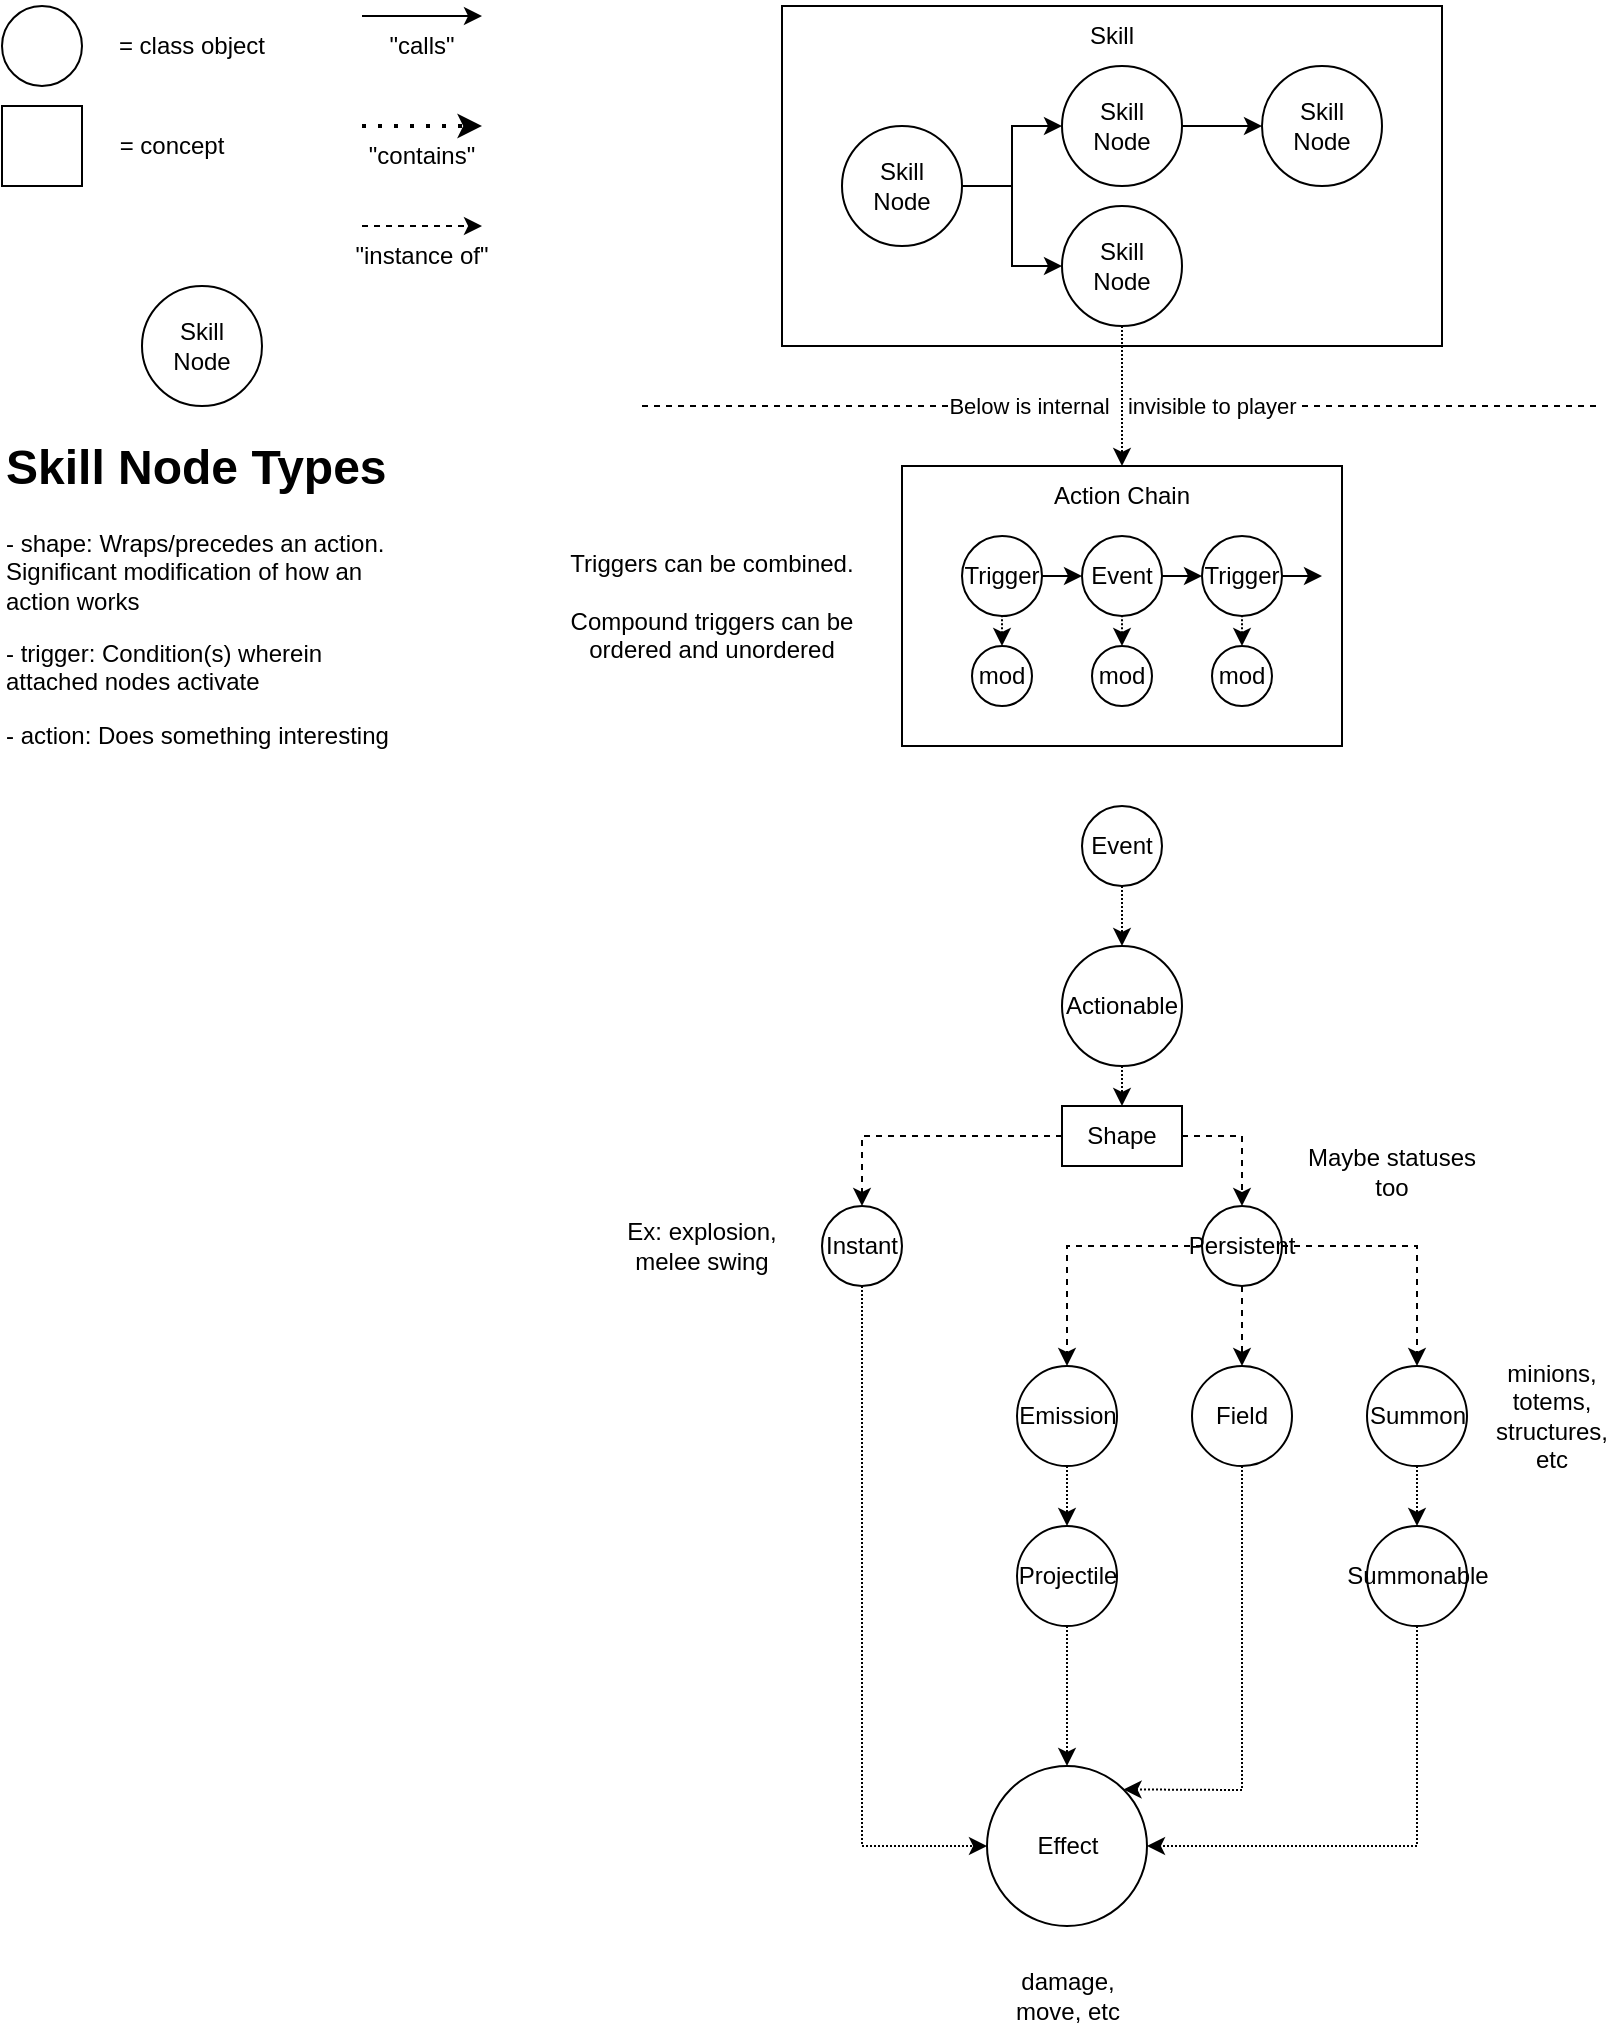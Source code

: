 <mxfile version="24.5.2" type="device">
  <diagram name="Page-1" id="iW3yQBBExaVnJd8Yr-Wd">
    <mxGraphModel dx="2074" dy="1106" grid="1" gridSize="10" guides="1" tooltips="1" connect="1" arrows="1" fold="1" page="1" pageScale="1" pageWidth="850" pageHeight="1100" math="0" shadow="0">
      <root>
        <mxCell id="0" />
        <mxCell id="1" parent="0" />
        <mxCell id="FArzSYG2MaIiURq2nYFA-11" value="" style="ellipse;whiteSpace=wrap;html=1;aspect=fixed;" vertex="1" parent="1">
          <mxGeometry x="40" y="40" width="40" height="40" as="geometry" />
        </mxCell>
        <mxCell id="FArzSYG2MaIiURq2nYFA-12" value="= class object" style="text;html=1;align=center;verticalAlign=middle;whiteSpace=wrap;rounded=0;" vertex="1" parent="1">
          <mxGeometry x="90" y="45" width="90" height="30" as="geometry" />
        </mxCell>
        <mxCell id="FArzSYG2MaIiURq2nYFA-13" value="" style="rounded=0;whiteSpace=wrap;html=1;" vertex="1" parent="1">
          <mxGeometry x="40" y="90" width="40" height="40" as="geometry" />
        </mxCell>
        <mxCell id="FArzSYG2MaIiURq2nYFA-14" value="= concept" style="text;html=1;align=center;verticalAlign=middle;whiteSpace=wrap;rounded=0;" vertex="1" parent="1">
          <mxGeometry x="80" y="95" width="90" height="30" as="geometry" />
        </mxCell>
        <mxCell id="FArzSYG2MaIiURq2nYFA-25" value="&lt;div&gt;Below is internal &amp;nbsp; invisible to player&lt;/div&gt;" style="endArrow=none;dashed=1;html=1;rounded=0;" edge="1" parent="1">
          <mxGeometry width="50" height="50" relative="1" as="geometry">
            <mxPoint x="360" y="240" as="sourcePoint" />
            <mxPoint x="840" y="240" as="targetPoint" />
          </mxGeometry>
        </mxCell>
        <mxCell id="FArzSYG2MaIiURq2nYFA-27" value="" style="group" vertex="1" connectable="0" parent="1">
          <mxGeometry x="430" y="40" width="330" height="170" as="geometry" />
        </mxCell>
        <mxCell id="FArzSYG2MaIiURq2nYFA-15" value="" style="rounded=0;whiteSpace=wrap;html=1;" vertex="1" parent="FArzSYG2MaIiURq2nYFA-27">
          <mxGeometry width="330" height="170" as="geometry" />
        </mxCell>
        <mxCell id="FArzSYG2MaIiURq2nYFA-22" style="edgeStyle=orthogonalEdgeStyle;rounded=0;orthogonalLoop=1;jettySize=auto;html=1;exitX=1;exitY=0.5;exitDx=0;exitDy=0;entryX=0;entryY=0.5;entryDx=0;entryDy=0;" edge="1" parent="FArzSYG2MaIiURq2nYFA-27" source="FArzSYG2MaIiURq2nYFA-16" target="FArzSYG2MaIiURq2nYFA-18">
          <mxGeometry relative="1" as="geometry" />
        </mxCell>
        <mxCell id="FArzSYG2MaIiURq2nYFA-23" style="edgeStyle=orthogonalEdgeStyle;rounded=0;orthogonalLoop=1;jettySize=auto;html=1;exitX=1;exitY=0.5;exitDx=0;exitDy=0;entryX=0;entryY=0.5;entryDx=0;entryDy=0;" edge="1" parent="FArzSYG2MaIiURq2nYFA-27" source="FArzSYG2MaIiURq2nYFA-16" target="FArzSYG2MaIiURq2nYFA-19">
          <mxGeometry relative="1" as="geometry" />
        </mxCell>
        <mxCell id="FArzSYG2MaIiURq2nYFA-16" value="&lt;div&gt;Skill&lt;/div&gt;&lt;div&gt;Node&lt;br&gt;&lt;/div&gt;" style="ellipse;whiteSpace=wrap;html=1;aspect=fixed;" vertex="1" parent="FArzSYG2MaIiURq2nYFA-27">
          <mxGeometry x="30" y="60" width="60" height="60" as="geometry" />
        </mxCell>
        <mxCell id="FArzSYG2MaIiURq2nYFA-21" style="edgeStyle=orthogonalEdgeStyle;rounded=0;orthogonalLoop=1;jettySize=auto;html=1;exitX=1;exitY=0.5;exitDx=0;exitDy=0;entryX=0;entryY=0.5;entryDx=0;entryDy=0;" edge="1" parent="FArzSYG2MaIiURq2nYFA-27" source="FArzSYG2MaIiURq2nYFA-18" target="FArzSYG2MaIiURq2nYFA-20">
          <mxGeometry relative="1" as="geometry" />
        </mxCell>
        <mxCell id="FArzSYG2MaIiURq2nYFA-18" value="&lt;div&gt;Skill&lt;/div&gt;&lt;div&gt;Node&lt;br&gt;&lt;/div&gt;" style="ellipse;whiteSpace=wrap;html=1;aspect=fixed;" vertex="1" parent="FArzSYG2MaIiURq2nYFA-27">
          <mxGeometry x="140" y="30" width="60" height="60" as="geometry" />
        </mxCell>
        <mxCell id="FArzSYG2MaIiURq2nYFA-19" value="&lt;div&gt;Skill&lt;/div&gt;&lt;div&gt;Node&lt;br&gt;&lt;/div&gt;" style="ellipse;whiteSpace=wrap;html=1;aspect=fixed;" vertex="1" parent="FArzSYG2MaIiURq2nYFA-27">
          <mxGeometry x="140" y="100" width="60" height="60" as="geometry" />
        </mxCell>
        <mxCell id="FArzSYG2MaIiURq2nYFA-20" value="&lt;div&gt;Skill&lt;/div&gt;&lt;div&gt;Node&lt;br&gt;&lt;/div&gt;" style="ellipse;whiteSpace=wrap;html=1;aspect=fixed;" vertex="1" parent="FArzSYG2MaIiURq2nYFA-27">
          <mxGeometry x="240" y="30" width="60" height="60" as="geometry" />
        </mxCell>
        <mxCell id="FArzSYG2MaIiURq2nYFA-24" value="Skill" style="text;html=1;align=center;verticalAlign=middle;whiteSpace=wrap;rounded=0;" vertex="1" parent="FArzSYG2MaIiURq2nYFA-27">
          <mxGeometry x="135" width="60" height="30" as="geometry" />
        </mxCell>
        <mxCell id="FArzSYG2MaIiURq2nYFA-30" value="" style="group" vertex="1" connectable="0" parent="1">
          <mxGeometry x="40" y="180" width="200" height="270" as="geometry" />
        </mxCell>
        <mxCell id="FArzSYG2MaIiURq2nYFA-17" value="&lt;div&gt;Skill&lt;/div&gt;&lt;div&gt;Node&lt;br&gt;&lt;/div&gt;" style="ellipse;whiteSpace=wrap;html=1;aspect=fixed;" vertex="1" parent="FArzSYG2MaIiURq2nYFA-30">
          <mxGeometry x="70" width="60" height="60" as="geometry" />
        </mxCell>
        <mxCell id="FArzSYG2MaIiURq2nYFA-29" value="&lt;h1 style=&quot;margin-top: 0px;&quot;&gt;Skill Node Types&lt;br&gt;&lt;/h1&gt;&lt;p&gt;- shape: Wraps/precedes an action. Significant modification of how an action works&lt;br&gt;&lt;/p&gt;&lt;p&gt;- trigger: Condition(s) wherein attached nodes activate&lt;br&gt;&lt;/p&gt;&lt;p&gt;- action: Does something interesting&lt;br&gt;&lt;/p&gt;" style="text;html=1;whiteSpace=wrap;overflow=hidden;rounded=0;" vertex="1" parent="FArzSYG2MaIiURq2nYFA-30">
          <mxGeometry y="70" width="200" height="200" as="geometry" />
        </mxCell>
        <mxCell id="FArzSYG2MaIiURq2nYFA-8" value="" style="rounded=0;whiteSpace=wrap;html=1;" vertex="1" parent="1">
          <mxGeometry x="490" y="270" width="220" height="140" as="geometry" />
        </mxCell>
        <mxCell id="FArzSYG2MaIiURq2nYFA-4" style="edgeStyle=orthogonalEdgeStyle;rounded=0;orthogonalLoop=1;jettySize=auto;html=1;exitX=1;exitY=0.5;exitDx=0;exitDy=0;entryX=0;entryY=0.5;entryDx=0;entryDy=0;" edge="1" parent="1" source="FArzSYG2MaIiURq2nYFA-1" target="FArzSYG2MaIiURq2nYFA-2">
          <mxGeometry relative="1" as="geometry" />
        </mxCell>
        <mxCell id="FArzSYG2MaIiURq2nYFA-1" value="Trigger" style="ellipse;whiteSpace=wrap;html=1;aspect=fixed;" vertex="1" parent="1">
          <mxGeometry x="520" y="305" width="40" height="40" as="geometry" />
        </mxCell>
        <mxCell id="FArzSYG2MaIiURq2nYFA-5" style="edgeStyle=orthogonalEdgeStyle;rounded=0;orthogonalLoop=1;jettySize=auto;html=1;exitX=1;exitY=0.5;exitDx=0;exitDy=0;entryX=0;entryY=0.5;entryDx=0;entryDy=0;" edge="1" parent="1" source="FArzSYG2MaIiURq2nYFA-2" target="FArzSYG2MaIiURq2nYFA-3">
          <mxGeometry relative="1" as="geometry" />
        </mxCell>
        <mxCell id="FArzSYG2MaIiURq2nYFA-2" value="Event" style="ellipse;whiteSpace=wrap;html=1;aspect=fixed;" vertex="1" parent="1">
          <mxGeometry x="580" y="305" width="40" height="40" as="geometry" />
        </mxCell>
        <mxCell id="FArzSYG2MaIiURq2nYFA-6" style="edgeStyle=orthogonalEdgeStyle;rounded=0;orthogonalLoop=1;jettySize=auto;html=1;exitX=1;exitY=0.5;exitDx=0;exitDy=0;" edge="1" parent="1" source="FArzSYG2MaIiURq2nYFA-3">
          <mxGeometry relative="1" as="geometry">
            <mxPoint x="700" y="324.944" as="targetPoint" />
          </mxGeometry>
        </mxCell>
        <mxCell id="FArzSYG2MaIiURq2nYFA-3" value="Trigger" style="ellipse;whiteSpace=wrap;html=1;aspect=fixed;" vertex="1" parent="1">
          <mxGeometry x="640" y="305" width="40" height="40" as="geometry" />
        </mxCell>
        <mxCell id="FArzSYG2MaIiURq2nYFA-9" value="Action Chain" style="text;html=1;align=center;verticalAlign=middle;whiteSpace=wrap;rounded=0;" vertex="1" parent="1">
          <mxGeometry x="560" y="270" width="80" height="30" as="geometry" />
        </mxCell>
        <mxCell id="FArzSYG2MaIiURq2nYFA-34" style="edgeStyle=orthogonalEdgeStyle;rounded=0;orthogonalLoop=1;jettySize=auto;html=1;exitX=0.5;exitY=0;exitDx=0;exitDy=0;entryX=0.5;entryY=1;entryDx=0;entryDy=0;dashed=1;dashPattern=1 1;endArrow=none;endFill=0;startArrow=classic;startFill=1;" edge="1" parent="1" source="FArzSYG2MaIiURq2nYFA-31" target="FArzSYG2MaIiURq2nYFA-2">
          <mxGeometry relative="1" as="geometry" />
        </mxCell>
        <mxCell id="FArzSYG2MaIiURq2nYFA-31" value="mod" style="ellipse;whiteSpace=wrap;html=1;aspect=fixed;" vertex="1" parent="1">
          <mxGeometry x="585" y="360" width="30" height="30" as="geometry" />
        </mxCell>
        <mxCell id="FArzSYG2MaIiURq2nYFA-33" style="edgeStyle=orthogonalEdgeStyle;rounded=0;orthogonalLoop=1;jettySize=auto;html=1;exitX=0.5;exitY=0;exitDx=0;exitDy=0;entryX=0.5;entryY=1;entryDx=0;entryDy=0;dashed=1;dashPattern=1 1;endArrow=none;endFill=0;startArrow=classic;startFill=1;" edge="1" parent="1" source="FArzSYG2MaIiURq2nYFA-32" target="FArzSYG2MaIiURq2nYFA-1">
          <mxGeometry relative="1" as="geometry" />
        </mxCell>
        <mxCell id="FArzSYG2MaIiURq2nYFA-32" value="mod" style="ellipse;whiteSpace=wrap;html=1;aspect=fixed;" vertex="1" parent="1">
          <mxGeometry x="525" y="360" width="30" height="30" as="geometry" />
        </mxCell>
        <mxCell id="FArzSYG2MaIiURq2nYFA-38" style="edgeStyle=orthogonalEdgeStyle;rounded=0;orthogonalLoop=1;jettySize=auto;html=1;exitX=0.5;exitY=0;exitDx=0;exitDy=0;entryX=0.5;entryY=1;entryDx=0;entryDy=0;dashed=1;dashPattern=1 1;endArrow=none;endFill=0;startArrow=classic;startFill=1;" edge="1" parent="1" source="FArzSYG2MaIiURq2nYFA-37" target="FArzSYG2MaIiURq2nYFA-3">
          <mxGeometry relative="1" as="geometry" />
        </mxCell>
        <mxCell id="FArzSYG2MaIiURq2nYFA-37" value="mod" style="ellipse;whiteSpace=wrap;html=1;aspect=fixed;" vertex="1" parent="1">
          <mxGeometry x="645" y="360" width="30" height="30" as="geometry" />
        </mxCell>
        <mxCell id="FArzSYG2MaIiURq2nYFA-49" style="edgeStyle=orthogonalEdgeStyle;rounded=0;orthogonalLoop=1;jettySize=auto;html=1;exitX=0.5;exitY=1;exitDx=0;exitDy=0;entryX=0.5;entryY=0;entryDx=0;entryDy=0;dashed=1;dashPattern=1 1;" edge="1" parent="1" source="FArzSYG2MaIiURq2nYFA-40" target="FArzSYG2MaIiURq2nYFA-48">
          <mxGeometry relative="1" as="geometry" />
        </mxCell>
        <mxCell id="FArzSYG2MaIiURq2nYFA-40" value="Event" style="ellipse;whiteSpace=wrap;html=1;aspect=fixed;" vertex="1" parent="1">
          <mxGeometry x="580" y="440" width="40" height="40" as="geometry" />
        </mxCell>
        <mxCell id="FArzSYG2MaIiURq2nYFA-43" value="&lt;div&gt;Triggers can be combined.&lt;/div&gt;&lt;div&gt;&lt;br&gt;&lt;/div&gt;&lt;div&gt;Compound triggers can be ordered and unordered&lt;br&gt;&lt;/div&gt;" style="text;html=1;align=center;verticalAlign=middle;whiteSpace=wrap;rounded=0;" vertex="1" parent="1">
          <mxGeometry x="310" y="302.5" width="170" height="75" as="geometry" />
        </mxCell>
        <mxCell id="FArzSYG2MaIiURq2nYFA-55" style="edgeStyle=orthogonalEdgeStyle;rounded=0;orthogonalLoop=1;jettySize=auto;html=1;exitX=0.5;exitY=1;exitDx=0;exitDy=0;entryX=0.5;entryY=0;entryDx=0;entryDy=0;dashed=1;dashPattern=1 1;" edge="1" parent="1" source="FArzSYG2MaIiURq2nYFA-48" target="FArzSYG2MaIiURq2nYFA-54">
          <mxGeometry relative="1" as="geometry" />
        </mxCell>
        <mxCell id="FArzSYG2MaIiURq2nYFA-48" value="Actionable" style="ellipse;whiteSpace=wrap;html=1;aspect=fixed;" vertex="1" parent="1">
          <mxGeometry x="570" y="510" width="60" height="60" as="geometry" />
        </mxCell>
        <mxCell id="FArzSYG2MaIiURq2nYFA-85" style="edgeStyle=orthogonalEdgeStyle;rounded=0;orthogonalLoop=1;jettySize=auto;html=1;exitX=0.5;exitY=1;exitDx=0;exitDy=0;entryX=0;entryY=0.5;entryDx=0;entryDy=0;dashed=1;dashPattern=1 1;" edge="1" parent="1" source="FArzSYG2MaIiURq2nYFA-50" target="FArzSYG2MaIiURq2nYFA-83">
          <mxGeometry relative="1" as="geometry" />
        </mxCell>
        <mxCell id="FArzSYG2MaIiURq2nYFA-50" value="Instant" style="ellipse;whiteSpace=wrap;html=1;aspect=fixed;" vertex="1" parent="1">
          <mxGeometry x="450" y="640" width="40" height="40" as="geometry" />
        </mxCell>
        <mxCell id="FArzSYG2MaIiURq2nYFA-72" style="edgeStyle=orthogonalEdgeStyle;rounded=0;orthogonalLoop=1;jettySize=auto;html=1;exitX=0;exitY=0.5;exitDx=0;exitDy=0;entryX=0.5;entryY=0;entryDx=0;entryDy=0;dashed=1;" edge="1" parent="1" source="FArzSYG2MaIiURq2nYFA-51" target="FArzSYG2MaIiURq2nYFA-69">
          <mxGeometry relative="1" as="geometry" />
        </mxCell>
        <mxCell id="FArzSYG2MaIiURq2nYFA-73" style="edgeStyle=orthogonalEdgeStyle;rounded=0;orthogonalLoop=1;jettySize=auto;html=1;exitX=0.5;exitY=1;exitDx=0;exitDy=0;entryX=0.5;entryY=0;entryDx=0;entryDy=0;dashed=1;" edge="1" parent="1" source="FArzSYG2MaIiURq2nYFA-51" target="FArzSYG2MaIiURq2nYFA-70">
          <mxGeometry relative="1" as="geometry" />
        </mxCell>
        <mxCell id="FArzSYG2MaIiURq2nYFA-74" style="edgeStyle=orthogonalEdgeStyle;rounded=0;orthogonalLoop=1;jettySize=auto;html=1;exitX=1;exitY=0.5;exitDx=0;exitDy=0;dashed=1;" edge="1" parent="1" source="FArzSYG2MaIiURq2nYFA-51" target="FArzSYG2MaIiURq2nYFA-71">
          <mxGeometry relative="1" as="geometry" />
        </mxCell>
        <mxCell id="FArzSYG2MaIiURq2nYFA-51" value="Persistent" style="ellipse;whiteSpace=wrap;html=1;aspect=fixed;" vertex="1" parent="1">
          <mxGeometry x="640" y="640" width="40" height="40" as="geometry" />
        </mxCell>
        <mxCell id="FArzSYG2MaIiURq2nYFA-59" style="edgeStyle=orthogonalEdgeStyle;rounded=0;orthogonalLoop=1;jettySize=auto;html=1;exitX=0;exitY=0.5;exitDx=0;exitDy=0;entryX=0.5;entryY=0;entryDx=0;entryDy=0;dashed=1;" edge="1" parent="1" source="FArzSYG2MaIiURq2nYFA-54" target="FArzSYG2MaIiURq2nYFA-50">
          <mxGeometry relative="1" as="geometry" />
        </mxCell>
        <mxCell id="FArzSYG2MaIiURq2nYFA-60" style="edgeStyle=orthogonalEdgeStyle;rounded=0;orthogonalLoop=1;jettySize=auto;html=1;exitX=1;exitY=0.5;exitDx=0;exitDy=0;entryX=0.5;entryY=0;entryDx=0;entryDy=0;dashed=1;" edge="1" parent="1" source="FArzSYG2MaIiURq2nYFA-54" target="FArzSYG2MaIiURq2nYFA-51">
          <mxGeometry relative="1" as="geometry" />
        </mxCell>
        <mxCell id="FArzSYG2MaIiURq2nYFA-54" value="Shape" style="rounded=0;whiteSpace=wrap;html=1;" vertex="1" parent="1">
          <mxGeometry x="570" y="590" width="60" height="30" as="geometry" />
        </mxCell>
        <mxCell id="FArzSYG2MaIiURq2nYFA-61" value="Maybe statuses too" style="text;html=1;align=center;verticalAlign=middle;whiteSpace=wrap;rounded=0;" vertex="1" parent="1">
          <mxGeometry x="685" y="590" width="100" height="65" as="geometry" />
        </mxCell>
        <mxCell id="FArzSYG2MaIiURq2nYFA-62" value="Ex: explosion, melee swing" style="text;html=1;align=center;verticalAlign=middle;whiteSpace=wrap;rounded=0;" vertex="1" parent="1">
          <mxGeometry x="340" y="627.5" width="100" height="65" as="geometry" />
        </mxCell>
        <mxCell id="FArzSYG2MaIiURq2nYFA-80" style="edgeStyle=orthogonalEdgeStyle;rounded=0;orthogonalLoop=1;jettySize=auto;html=1;exitX=0.5;exitY=1;exitDx=0;exitDy=0;entryX=0.5;entryY=0;entryDx=0;entryDy=0;dashed=1;dashPattern=1 1;" edge="1" parent="1" source="FArzSYG2MaIiURq2nYFA-69" target="FArzSYG2MaIiURq2nYFA-75">
          <mxGeometry relative="1" as="geometry" />
        </mxCell>
        <mxCell id="FArzSYG2MaIiURq2nYFA-69" value="Emission" style="ellipse;whiteSpace=wrap;html=1;aspect=fixed;" vertex="1" parent="1">
          <mxGeometry x="547.5" y="720" width="50" height="50" as="geometry" />
        </mxCell>
        <mxCell id="FArzSYG2MaIiURq2nYFA-87" style="rounded=0;orthogonalLoop=1;jettySize=auto;html=1;exitX=0.5;exitY=1;exitDx=0;exitDy=0;entryX=1;entryY=0;entryDx=0;entryDy=0;dashed=1;dashPattern=1 1;" edge="1" parent="1" source="FArzSYG2MaIiURq2nYFA-70" target="FArzSYG2MaIiURq2nYFA-83">
          <mxGeometry relative="1" as="geometry">
            <Array as="points">
              <mxPoint x="660" y="932" />
            </Array>
          </mxGeometry>
        </mxCell>
        <mxCell id="FArzSYG2MaIiURq2nYFA-70" value="Field" style="ellipse;whiteSpace=wrap;html=1;aspect=fixed;" vertex="1" parent="1">
          <mxGeometry x="635" y="720" width="50" height="50" as="geometry" />
        </mxCell>
        <mxCell id="FArzSYG2MaIiURq2nYFA-81" style="edgeStyle=orthogonalEdgeStyle;rounded=0;orthogonalLoop=1;jettySize=auto;html=1;exitX=0.5;exitY=1;exitDx=0;exitDy=0;entryX=0.5;entryY=0;entryDx=0;entryDy=0;dashed=1;dashPattern=1 1;" edge="1" parent="1" source="FArzSYG2MaIiURq2nYFA-71" target="FArzSYG2MaIiURq2nYFA-78">
          <mxGeometry relative="1" as="geometry" />
        </mxCell>
        <mxCell id="FArzSYG2MaIiURq2nYFA-71" value="Summon" style="ellipse;whiteSpace=wrap;html=1;aspect=fixed;" vertex="1" parent="1">
          <mxGeometry x="722.5" y="720" width="50" height="50" as="geometry" />
        </mxCell>
        <mxCell id="FArzSYG2MaIiURq2nYFA-86" style="edgeStyle=orthogonalEdgeStyle;rounded=0;orthogonalLoop=1;jettySize=auto;html=1;exitX=0.5;exitY=1;exitDx=0;exitDy=0;entryX=0.5;entryY=0;entryDx=0;entryDy=0;dashed=1;dashPattern=1 1;" edge="1" parent="1" source="FArzSYG2MaIiURq2nYFA-75" target="FArzSYG2MaIiURq2nYFA-83">
          <mxGeometry relative="1" as="geometry" />
        </mxCell>
        <mxCell id="FArzSYG2MaIiURq2nYFA-75" value="Projectile" style="ellipse;whiteSpace=wrap;html=1;aspect=fixed;" vertex="1" parent="1">
          <mxGeometry x="547.5" y="800" width="50" height="50" as="geometry" />
        </mxCell>
        <mxCell id="FArzSYG2MaIiURq2nYFA-88" style="edgeStyle=orthogonalEdgeStyle;rounded=0;orthogonalLoop=1;jettySize=auto;html=1;exitX=0.5;exitY=1;exitDx=0;exitDy=0;entryX=1;entryY=0.5;entryDx=0;entryDy=0;dashed=1;dashPattern=1 1;" edge="1" parent="1" source="FArzSYG2MaIiURq2nYFA-78" target="FArzSYG2MaIiURq2nYFA-83">
          <mxGeometry relative="1" as="geometry" />
        </mxCell>
        <mxCell id="FArzSYG2MaIiURq2nYFA-78" value="Summonable" style="ellipse;whiteSpace=wrap;html=1;aspect=fixed;" vertex="1" parent="1">
          <mxGeometry x="722.5" y="800" width="50" height="50" as="geometry" />
        </mxCell>
        <mxCell id="FArzSYG2MaIiURq2nYFA-82" value="minions, totems, structures, etc" style="text;html=1;align=center;verticalAlign=middle;whiteSpace=wrap;rounded=0;" vertex="1" parent="1">
          <mxGeometry x="785" y="730" width="60" height="30" as="geometry" />
        </mxCell>
        <mxCell id="FArzSYG2MaIiURq2nYFA-83" value="Effect" style="ellipse;whiteSpace=wrap;html=1;aspect=fixed;" vertex="1" parent="1">
          <mxGeometry x="532.5" y="920" width="80" height="80" as="geometry" />
        </mxCell>
        <mxCell id="FArzSYG2MaIiURq2nYFA-84" value="damage, move, etc" style="text;html=1;align=center;verticalAlign=middle;whiteSpace=wrap;rounded=0;" vertex="1" parent="1">
          <mxGeometry x="542.5" y="1020" width="60" height="30" as="geometry" />
        </mxCell>
        <mxCell id="FArzSYG2MaIiURq2nYFA-89" style="edgeStyle=orthogonalEdgeStyle;rounded=0;orthogonalLoop=1;jettySize=auto;html=1;exitX=0.5;exitY=1;exitDx=0;exitDy=0;entryX=0.5;entryY=0;entryDx=0;entryDy=0;dashed=1;dashPattern=1 1;" edge="1" parent="1" source="FArzSYG2MaIiURq2nYFA-19" target="FArzSYG2MaIiURq2nYFA-9">
          <mxGeometry relative="1" as="geometry" />
        </mxCell>
        <mxCell id="FArzSYG2MaIiURq2nYFA-91" value="" style="endArrow=classic;html=1;rounded=0;" edge="1" parent="1">
          <mxGeometry width="50" height="50" relative="1" as="geometry">
            <mxPoint x="220" y="45" as="sourcePoint" />
            <mxPoint x="280" y="45" as="targetPoint" />
          </mxGeometry>
        </mxCell>
        <mxCell id="FArzSYG2MaIiURq2nYFA-92" value="&quot;calls&quot;" style="text;html=1;align=center;verticalAlign=middle;whiteSpace=wrap;rounded=0;" vertex="1" parent="1">
          <mxGeometry x="210" y="45" width="80" height="30" as="geometry" />
        </mxCell>
        <mxCell id="FArzSYG2MaIiURq2nYFA-93" value="" style="endArrow=classic;dashed=1;html=1;dashPattern=1 3;strokeWidth=2;rounded=0;endFill=1;" edge="1" parent="1">
          <mxGeometry width="50" height="50" relative="1" as="geometry">
            <mxPoint x="220" y="100" as="sourcePoint" />
            <mxPoint x="280" y="100" as="targetPoint" />
          </mxGeometry>
        </mxCell>
        <mxCell id="FArzSYG2MaIiURq2nYFA-94" value="&quot;contains&quot;" style="text;html=1;align=center;verticalAlign=middle;whiteSpace=wrap;rounded=0;" vertex="1" parent="1">
          <mxGeometry x="210" y="100" width="80" height="30" as="geometry" />
        </mxCell>
        <mxCell id="FArzSYG2MaIiURq2nYFA-95" value="" style="endArrow=classic;dashed=1;html=1;rounded=0;endFill=1;" edge="1" parent="1">
          <mxGeometry width="50" height="50" relative="1" as="geometry">
            <mxPoint x="220" y="150" as="sourcePoint" />
            <mxPoint x="280" y="150" as="targetPoint" />
          </mxGeometry>
        </mxCell>
        <mxCell id="FArzSYG2MaIiURq2nYFA-96" value="&quot;instance of&quot;" style="text;html=1;align=center;verticalAlign=middle;whiteSpace=wrap;rounded=0;" vertex="1" parent="1">
          <mxGeometry x="210" y="150" width="80" height="30" as="geometry" />
        </mxCell>
      </root>
    </mxGraphModel>
  </diagram>
</mxfile>
